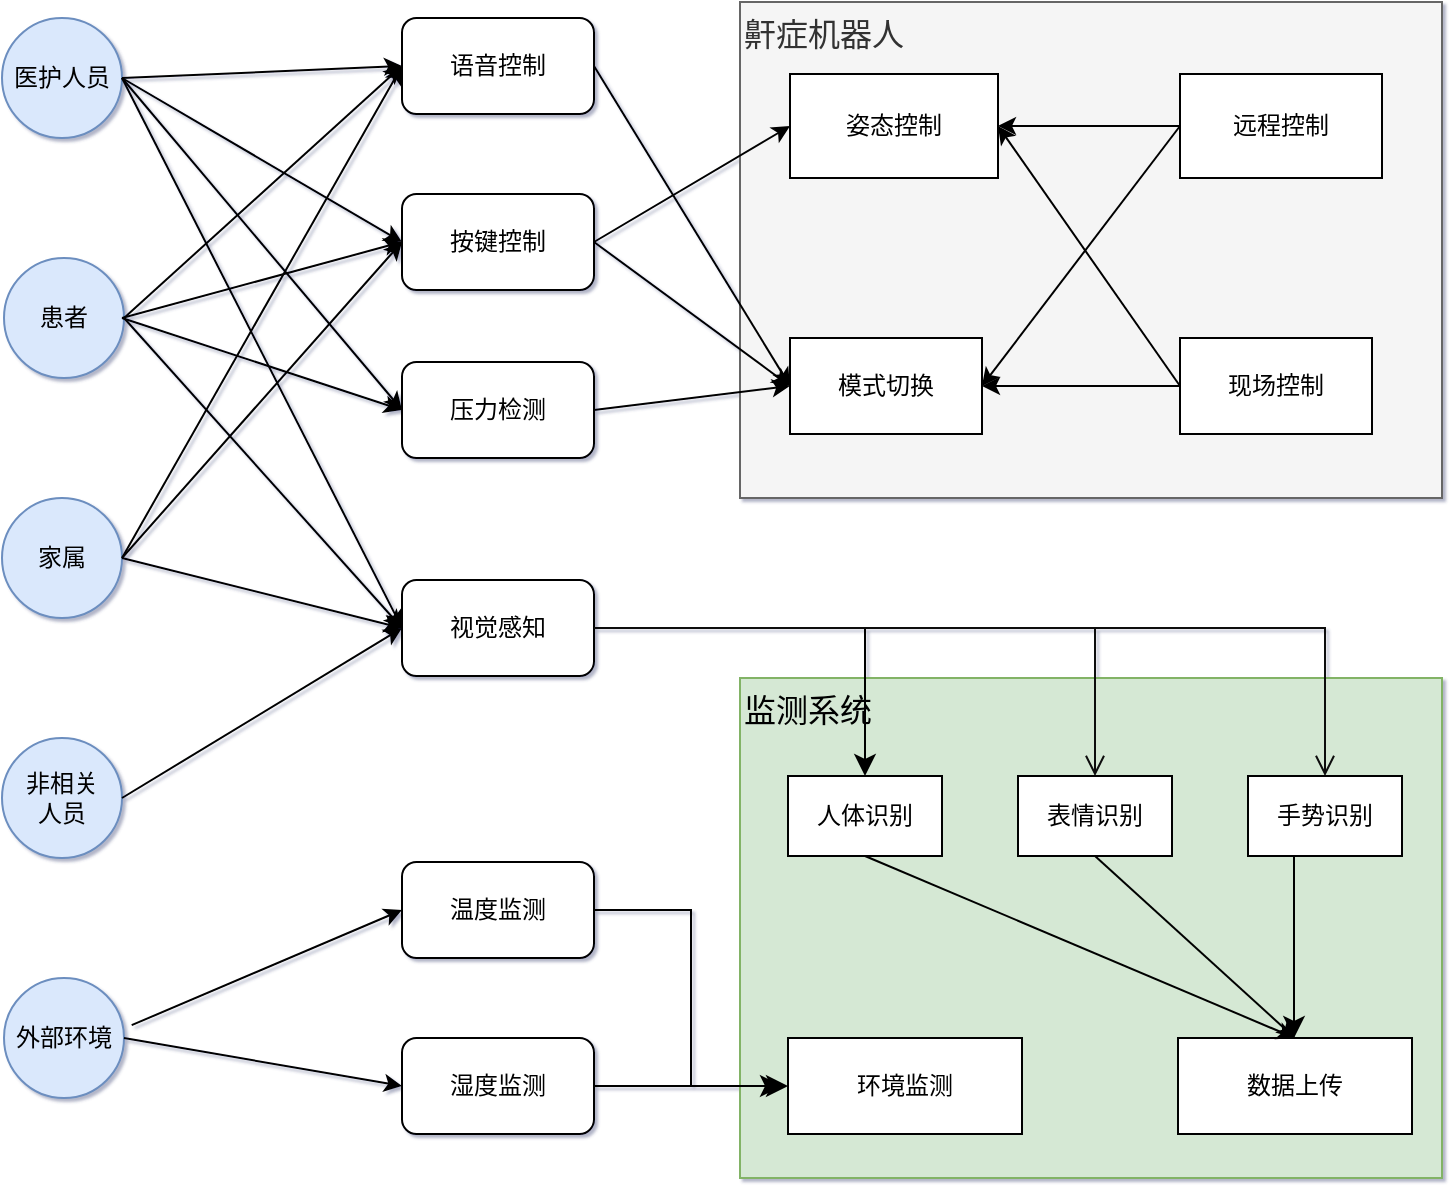 <mxfile version="26.1.1">
  <diagram name="Page-1" id="c7558073-3199-34d8-9f00-42111426c3f3">
    <mxGraphModel dx="1311" dy="642" grid="1" gridSize="10" guides="1" tooltips="1" connect="1" arrows="1" fold="1" page="1" pageScale="1" pageWidth="1169" pageHeight="1654" background="none" math="0" shadow="1">
      <root>
        <mxCell id="0" />
        <mxCell id="1" parent="0" />
        <mxCell id="SXDvE0RAGK1XXc-n6YuC-122" value="&lt;font style=&quot;font-size: 16px;&quot;&gt;监测系统&lt;/font&gt;" style="rounded=0;whiteSpace=wrap;html=1;fillColor=#d5e8d4;strokeColor=#82b366;align=left;verticalAlign=top;" vertex="1" parent="1">
          <mxGeometry x="569" y="480" width="351" height="250" as="geometry" />
        </mxCell>
        <mxCell id="SXDvE0RAGK1XXc-n6YuC-111" value="&lt;font style=&quot;font-size: 16px;&quot;&gt;鼾症机器人&lt;/font&gt;" style="rounded=0;whiteSpace=wrap;html=1;fillColor=#f5f5f5;fontColor=#333333;strokeColor=#666666;align=left;verticalAlign=top;" vertex="1" parent="1">
          <mxGeometry x="569" y="142" width="351" height="248" as="geometry" />
        </mxCell>
        <mxCell id="SXDvE0RAGK1XXc-n6YuC-97" value="医护人员" style="ellipse;whiteSpace=wrap;html=1;aspect=fixed;fillColor=#dae8fc;strokeColor=#6c8ebf;" vertex="1" parent="1">
          <mxGeometry x="200" y="150" width="60" height="60" as="geometry" />
        </mxCell>
        <mxCell id="SXDvE0RAGK1XXc-n6YuC-98" value="家属" style="ellipse;whiteSpace=wrap;html=1;aspect=fixed;fillColor=#dae8fc;strokeColor=#6c8ebf;" vertex="1" parent="1">
          <mxGeometry x="200" y="390" width="60" height="60" as="geometry" />
        </mxCell>
        <mxCell id="SXDvE0RAGK1XXc-n6YuC-99" value="患者" style="ellipse;whiteSpace=wrap;html=1;aspect=fixed;fillColor=#dae8fc;strokeColor=#6c8ebf;" vertex="1" parent="1">
          <mxGeometry x="201" y="270" width="60" height="60" as="geometry" />
        </mxCell>
        <mxCell id="SXDvE0RAGK1XXc-n6YuC-100" value="&lt;div&gt;非相关&lt;/div&gt;&lt;div&gt;人员&lt;/div&gt;" style="ellipse;whiteSpace=wrap;html=1;aspect=fixed;fillColor=#dae8fc;strokeColor=#6c8ebf;" vertex="1" parent="1">
          <mxGeometry x="200" y="510" width="60" height="60" as="geometry" />
        </mxCell>
        <mxCell id="SXDvE0RAGK1XXc-n6YuC-101" value="外部环境" style="ellipse;whiteSpace=wrap;html=1;aspect=fixed;fillColor=#dae8fc;strokeColor=#6c8ebf;" vertex="1" parent="1">
          <mxGeometry x="201" y="630" width="60" height="60" as="geometry" />
        </mxCell>
        <mxCell id="SXDvE0RAGK1XXc-n6YuC-102" value="语音控制" style="rounded=1;whiteSpace=wrap;html=1;" vertex="1" parent="1">
          <mxGeometry x="400" y="150" width="96" height="48" as="geometry" />
        </mxCell>
        <mxCell id="SXDvE0RAGK1XXc-n6YuC-103" value="按键控制" style="rounded=1;whiteSpace=wrap;html=1;" vertex="1" parent="1">
          <mxGeometry x="400" y="238" width="96" height="48" as="geometry" />
        </mxCell>
        <mxCell id="SXDvE0RAGK1XXc-n6YuC-104" value="压力检测" style="rounded=1;whiteSpace=wrap;html=1;" vertex="1" parent="1">
          <mxGeometry x="400" y="322" width="96" height="48" as="geometry" />
        </mxCell>
        <mxCell id="SXDvE0RAGK1XXc-n6YuC-105" value="&lt;div&gt;视觉感知&lt;/div&gt;" style="rounded=1;whiteSpace=wrap;html=1;" vertex="1" parent="1">
          <mxGeometry x="400" y="431" width="96" height="48" as="geometry" />
        </mxCell>
        <mxCell id="SXDvE0RAGK1XXc-n6YuC-106" value="温度监测" style="rounded=1;whiteSpace=wrap;html=1;" vertex="1" parent="1">
          <mxGeometry x="400" y="572" width="96" height="48" as="geometry" />
        </mxCell>
        <mxCell id="SXDvE0RAGK1XXc-n6YuC-107" value="湿度监测" style="rounded=1;whiteSpace=wrap;html=1;" vertex="1" parent="1">
          <mxGeometry x="400" y="660" width="96" height="48" as="geometry" />
        </mxCell>
        <mxCell id="SXDvE0RAGK1XXc-n6YuC-109" value="姿态控制" style="rounded=0;whiteSpace=wrap;html=1;" vertex="1" parent="1">
          <mxGeometry x="594" y="178" width="104" height="52" as="geometry" />
        </mxCell>
        <mxCell id="SXDvE0RAGK1XXc-n6YuC-114" value="远程控制" style="rounded=0;whiteSpace=wrap;html=1;" vertex="1" parent="1">
          <mxGeometry x="789" y="178" width="101" height="52" as="geometry" />
        </mxCell>
        <mxCell id="SXDvE0RAGK1XXc-n6YuC-116" value="现场控制" style="rounded=0;whiteSpace=wrap;html=1;" vertex="1" parent="1">
          <mxGeometry x="789" y="310" width="96" height="48" as="geometry" />
        </mxCell>
        <mxCell id="SXDvE0RAGK1XXc-n6YuC-117" value="模式切换" style="rounded=0;whiteSpace=wrap;html=1;" vertex="1" parent="1">
          <mxGeometry x="594" y="310" width="96" height="48" as="geometry" />
        </mxCell>
        <mxCell id="SXDvE0RAGK1XXc-n6YuC-118" value="人体识别" style="rounded=0;whiteSpace=wrap;html=1;" vertex="1" parent="1">
          <mxGeometry x="593" y="529" width="77" height="40" as="geometry" />
        </mxCell>
        <mxCell id="SXDvE0RAGK1XXc-n6YuC-120" value="&lt;div&gt;环境监测&lt;/div&gt;" style="rounded=0;whiteSpace=wrap;html=1;" vertex="1" parent="1">
          <mxGeometry x="593" y="660" width="117" height="48" as="geometry" />
        </mxCell>
        <mxCell id="SXDvE0RAGK1XXc-n6YuC-121" value="数据上传" style="rounded=0;whiteSpace=wrap;html=1;" vertex="1" parent="1">
          <mxGeometry x="788" y="660" width="117" height="48" as="geometry" />
        </mxCell>
        <mxCell id="SXDvE0RAGK1XXc-n6YuC-124" value="表情识别" style="rounded=0;whiteSpace=wrap;html=1;" vertex="1" parent="1">
          <mxGeometry x="708" y="529" width="77" height="40" as="geometry" />
        </mxCell>
        <mxCell id="SXDvE0RAGK1XXc-n6YuC-125" value="手势识别" style="rounded=0;whiteSpace=wrap;html=1;" vertex="1" parent="1">
          <mxGeometry x="823" y="529" width="77" height="40" as="geometry" />
        </mxCell>
        <mxCell id="SXDvE0RAGK1XXc-n6YuC-129" value="" style="endArrow=classic;html=1;rounded=0;exitX=1;exitY=0.5;exitDx=0;exitDy=0;entryX=0;entryY=0.5;entryDx=0;entryDy=0;" edge="1" parent="1" source="SXDvE0RAGK1XXc-n6YuC-97" target="SXDvE0RAGK1XXc-n6YuC-102">
          <mxGeometry width="50" height="50" relative="1" as="geometry">
            <mxPoint x="600" y="430" as="sourcePoint" />
            <mxPoint x="650" y="380" as="targetPoint" />
          </mxGeometry>
        </mxCell>
        <mxCell id="SXDvE0RAGK1XXc-n6YuC-130" value="" style="endArrow=classic;html=1;rounded=0;exitX=1;exitY=0.5;exitDx=0;exitDy=0;entryX=0;entryY=0.5;entryDx=0;entryDy=0;" edge="1" parent="1" source="SXDvE0RAGK1XXc-n6YuC-97" target="SXDvE0RAGK1XXc-n6YuC-103">
          <mxGeometry width="50" height="50" relative="1" as="geometry">
            <mxPoint x="290" y="200" as="sourcePoint" />
            <mxPoint x="410" y="190" as="targetPoint" />
          </mxGeometry>
        </mxCell>
        <mxCell id="SXDvE0RAGK1XXc-n6YuC-131" value="" style="endArrow=classic;html=1;rounded=0;entryX=0;entryY=0.5;entryDx=0;entryDy=0;" edge="1" parent="1" target="SXDvE0RAGK1XXc-n6YuC-104">
          <mxGeometry width="50" height="50" relative="1" as="geometry">
            <mxPoint x="260" y="180" as="sourcePoint" />
            <mxPoint x="420" y="200" as="targetPoint" />
          </mxGeometry>
        </mxCell>
        <mxCell id="SXDvE0RAGK1XXc-n6YuC-132" value="" style="endArrow=classic;html=1;rounded=0;entryX=0;entryY=0.5;entryDx=0;entryDy=0;" edge="1" parent="1" target="SXDvE0RAGK1XXc-n6YuC-105">
          <mxGeometry width="50" height="50" relative="1" as="geometry">
            <mxPoint x="260" y="180" as="sourcePoint" />
            <mxPoint x="430" y="210" as="targetPoint" />
          </mxGeometry>
        </mxCell>
        <mxCell id="SXDvE0RAGK1XXc-n6YuC-133" value="" style="endArrow=classic;html=1;rounded=0;exitX=1;exitY=0.5;exitDx=0;exitDy=0;entryX=0;entryY=0.5;entryDx=0;entryDy=0;" edge="1" parent="1" source="SXDvE0RAGK1XXc-n6YuC-99" target="SXDvE0RAGK1XXc-n6YuC-102">
          <mxGeometry width="50" height="50" relative="1" as="geometry">
            <mxPoint x="320" y="230" as="sourcePoint" />
            <mxPoint x="440" y="220" as="targetPoint" />
          </mxGeometry>
        </mxCell>
        <mxCell id="SXDvE0RAGK1XXc-n6YuC-134" value="" style="endArrow=classic;html=1;rounded=0;entryX=0;entryY=0.5;entryDx=0;entryDy=0;" edge="1" parent="1" target="SXDvE0RAGK1XXc-n6YuC-103">
          <mxGeometry width="50" height="50" relative="1" as="geometry">
            <mxPoint x="260" y="300" as="sourcePoint" />
            <mxPoint x="450" y="230" as="targetPoint" />
          </mxGeometry>
        </mxCell>
        <mxCell id="SXDvE0RAGK1XXc-n6YuC-135" value="" style="endArrow=classic;html=1;rounded=0;entryX=0;entryY=0.5;entryDx=0;entryDy=0;" edge="1" parent="1" target="SXDvE0RAGK1XXc-n6YuC-104">
          <mxGeometry width="50" height="50" relative="1" as="geometry">
            <mxPoint x="260" y="300" as="sourcePoint" />
            <mxPoint x="460" y="240" as="targetPoint" />
          </mxGeometry>
        </mxCell>
        <mxCell id="SXDvE0RAGK1XXc-n6YuC-136" value="" style="endArrow=classic;html=1;rounded=0;exitX=1;exitY=0.5;exitDx=0;exitDy=0;entryX=0;entryY=0.5;entryDx=0;entryDy=0;" edge="1" parent="1" source="SXDvE0RAGK1XXc-n6YuC-99" target="SXDvE0RAGK1XXc-n6YuC-105">
          <mxGeometry width="50" height="50" relative="1" as="geometry">
            <mxPoint x="350" y="260" as="sourcePoint" />
            <mxPoint x="400" y="470" as="targetPoint" />
          </mxGeometry>
        </mxCell>
        <mxCell id="SXDvE0RAGK1XXc-n6YuC-137" value="" style="endArrow=classic;html=1;rounded=0;exitX=1;exitY=0.5;exitDx=0;exitDy=0;entryX=0;entryY=0.5;entryDx=0;entryDy=0;" edge="1" parent="1" source="SXDvE0RAGK1XXc-n6YuC-98" target="SXDvE0RAGK1XXc-n6YuC-102">
          <mxGeometry width="50" height="50" relative="1" as="geometry">
            <mxPoint x="360" y="270" as="sourcePoint" />
            <mxPoint x="480" y="260" as="targetPoint" />
          </mxGeometry>
        </mxCell>
        <mxCell id="SXDvE0RAGK1XXc-n6YuC-138" value="" style="endArrow=classic;html=1;rounded=0;entryX=0;entryY=0.5;entryDx=0;entryDy=0;exitX=1;exitY=0.5;exitDx=0;exitDy=0;" edge="1" parent="1" source="SXDvE0RAGK1XXc-n6YuC-98" target="SXDvE0RAGK1XXc-n6YuC-103">
          <mxGeometry width="50" height="50" relative="1" as="geometry">
            <mxPoint x="280" y="430" as="sourcePoint" />
            <mxPoint x="490" y="270" as="targetPoint" />
          </mxGeometry>
        </mxCell>
        <mxCell id="SXDvE0RAGK1XXc-n6YuC-139" value="" style="endArrow=classic;html=1;rounded=0;exitX=1;exitY=0.5;exitDx=0;exitDy=0;entryX=0;entryY=0.5;entryDx=0;entryDy=0;" edge="1" parent="1" source="SXDvE0RAGK1XXc-n6YuC-98" target="SXDvE0RAGK1XXc-n6YuC-105">
          <mxGeometry width="50" height="50" relative="1" as="geometry">
            <mxPoint x="380" y="290" as="sourcePoint" />
            <mxPoint x="400" y="470" as="targetPoint" />
          </mxGeometry>
        </mxCell>
        <mxCell id="SXDvE0RAGK1XXc-n6YuC-140" value="" style="endArrow=classic;html=1;rounded=0;exitX=1;exitY=0.5;exitDx=0;exitDy=0;entryX=0;entryY=0.5;entryDx=0;entryDy=0;" edge="1" parent="1" source="SXDvE0RAGK1XXc-n6YuC-100" target="SXDvE0RAGK1XXc-n6YuC-105">
          <mxGeometry width="50" height="50" relative="1" as="geometry">
            <mxPoint x="390" y="300" as="sourcePoint" />
            <mxPoint x="400" y="460" as="targetPoint" />
          </mxGeometry>
        </mxCell>
        <mxCell id="SXDvE0RAGK1XXc-n6YuC-141" value="" style="endArrow=classic;html=1;rounded=0;exitX=1.064;exitY=0.393;exitDx=0;exitDy=0;entryX=0;entryY=0.5;entryDx=0;entryDy=0;exitPerimeter=0;" edge="1" parent="1" source="SXDvE0RAGK1XXc-n6YuC-101" target="SXDvE0RAGK1XXc-n6YuC-106">
          <mxGeometry width="50" height="50" relative="1" as="geometry">
            <mxPoint x="400" y="310" as="sourcePoint" />
            <mxPoint x="520" y="300" as="targetPoint" />
          </mxGeometry>
        </mxCell>
        <mxCell id="SXDvE0RAGK1XXc-n6YuC-142" value="" style="endArrow=classic;html=1;rounded=0;entryX=0;entryY=0.5;entryDx=0;entryDy=0;exitX=1;exitY=0.5;exitDx=0;exitDy=0;" edge="1" parent="1" source="SXDvE0RAGK1XXc-n6YuC-101" target="SXDvE0RAGK1XXc-n6YuC-107">
          <mxGeometry width="50" height="50" relative="1" as="geometry">
            <mxPoint x="290" y="670" as="sourcePoint" />
            <mxPoint x="410" y="598" as="targetPoint" />
          </mxGeometry>
        </mxCell>
        <mxCell id="SXDvE0RAGK1XXc-n6YuC-143" value="" style="endArrow=classic;html=1;rounded=0;exitX=1;exitY=0.5;exitDx=0;exitDy=0;entryX=0;entryY=0.5;entryDx=0;entryDy=0;" edge="1" parent="1" source="SXDvE0RAGK1XXc-n6YuC-102" target="SXDvE0RAGK1XXc-n6YuC-117">
          <mxGeometry width="50" height="50" relative="1" as="geometry">
            <mxPoint x="520" y="193" as="sourcePoint" />
            <mxPoint x="634" y="120" as="targetPoint" />
          </mxGeometry>
        </mxCell>
        <mxCell id="SXDvE0RAGK1XXc-n6YuC-144" value="" style="endArrow=classic;html=1;rounded=0;entryX=0;entryY=0.5;entryDx=0;entryDy=0;exitX=1;exitY=0.5;exitDx=0;exitDy=0;" edge="1" parent="1" source="SXDvE0RAGK1XXc-n6YuC-103" target="SXDvE0RAGK1XXc-n6YuC-109">
          <mxGeometry width="50" height="50" relative="1" as="geometry">
            <mxPoint x="520" y="180" as="sourcePoint" />
            <mxPoint x="620" y="338" as="targetPoint" />
          </mxGeometry>
        </mxCell>
        <mxCell id="SXDvE0RAGK1XXc-n6YuC-145" value="" style="endArrow=classic;html=1;rounded=0;entryX=0;entryY=0.5;entryDx=0;entryDy=0;exitX=1;exitY=0.5;exitDx=0;exitDy=0;" edge="1" parent="1" source="SXDvE0RAGK1XXc-n6YuC-103" target="SXDvE0RAGK1XXc-n6YuC-117">
          <mxGeometry width="50" height="50" relative="1" as="geometry">
            <mxPoint x="530" y="278" as="sourcePoint" />
            <mxPoint x="620" y="218" as="targetPoint" />
          </mxGeometry>
        </mxCell>
        <mxCell id="SXDvE0RAGK1XXc-n6YuC-146" value="" style="endArrow=classic;html=1;rounded=0;exitX=1;exitY=0.5;exitDx=0;exitDy=0;entryX=0;entryY=0.5;entryDx=0;entryDy=0;" edge="1" parent="1" source="SXDvE0RAGK1XXc-n6YuC-104" target="SXDvE0RAGK1XXc-n6YuC-117">
          <mxGeometry width="50" height="50" relative="1" as="geometry">
            <mxPoint x="540" y="288" as="sourcePoint" />
            <mxPoint x="630" y="228" as="targetPoint" />
          </mxGeometry>
        </mxCell>
        <mxCell id="SXDvE0RAGK1XXc-n6YuC-147" value="" style="endArrow=classic;html=1;rounded=0;entryX=1;entryY=0.5;entryDx=0;entryDy=0;exitX=0;exitY=0.5;exitDx=0;exitDy=0;" edge="1" parent="1" source="SXDvE0RAGK1XXc-n6YuC-114" target="SXDvE0RAGK1XXc-n6YuC-109">
          <mxGeometry width="50" height="50" relative="1" as="geometry">
            <mxPoint x="550" y="298" as="sourcePoint" />
            <mxPoint x="640" y="238" as="targetPoint" />
          </mxGeometry>
        </mxCell>
        <mxCell id="SXDvE0RAGK1XXc-n6YuC-148" value="" style="endArrow=classic;html=1;rounded=0;entryX=1;entryY=0.5;entryDx=0;entryDy=0;exitX=0;exitY=0.5;exitDx=0;exitDy=0;" edge="1" parent="1" source="SXDvE0RAGK1XXc-n6YuC-114" target="SXDvE0RAGK1XXc-n6YuC-117">
          <mxGeometry width="50" height="50" relative="1" as="geometry">
            <mxPoint x="810" y="210" as="sourcePoint" />
            <mxPoint x="740" y="218" as="targetPoint" />
          </mxGeometry>
        </mxCell>
        <mxCell id="SXDvE0RAGK1XXc-n6YuC-149" value="" style="endArrow=classic;html=1;rounded=0;entryX=1;entryY=0.5;entryDx=0;entryDy=0;exitX=0;exitY=0.5;exitDx=0;exitDy=0;" edge="1" parent="1" source="SXDvE0RAGK1XXc-n6YuC-116" target="SXDvE0RAGK1XXc-n6YuC-109">
          <mxGeometry width="50" height="50" relative="1" as="geometry">
            <mxPoint x="815" y="218" as="sourcePoint" />
            <mxPoint x="740" y="338" as="targetPoint" />
          </mxGeometry>
        </mxCell>
        <mxCell id="SXDvE0RAGK1XXc-n6YuC-150" value="" style="endArrow=classic;html=1;rounded=0;entryX=1;entryY=0.5;entryDx=0;entryDy=0;exitX=0;exitY=0.5;exitDx=0;exitDy=0;" edge="1" parent="1" source="SXDvE0RAGK1XXc-n6YuC-116" target="SXDvE0RAGK1XXc-n6YuC-117">
          <mxGeometry width="50" height="50" relative="1" as="geometry">
            <mxPoint x="815" y="218" as="sourcePoint" />
            <mxPoint x="740" y="218" as="targetPoint" />
          </mxGeometry>
        </mxCell>
        <mxCell id="SXDvE0RAGK1XXc-n6YuC-152" value="" style="edgeStyle=elbowEdgeStyle;elbow=horizontal;endArrow=classic;html=1;curved=0;rounded=0;endSize=8;startSize=8;" edge="1" parent="1" source="SXDvE0RAGK1XXc-n6YuC-106" target="SXDvE0RAGK1XXc-n6YuC-120">
          <mxGeometry width="50" height="50" relative="1" as="geometry">
            <mxPoint x="600" y="430" as="sourcePoint" />
            <mxPoint x="650" y="380" as="targetPoint" />
          </mxGeometry>
        </mxCell>
        <mxCell id="SXDvE0RAGK1XXc-n6YuC-153" value="" style="edgeStyle=segmentEdgeStyle;endArrow=classic;html=1;curved=0;rounded=0;endSize=8;startSize=8;exitX=1;exitY=0.5;exitDx=0;exitDy=0;entryX=0.5;entryY=0;entryDx=0;entryDy=0;" edge="1" parent="1" source="SXDvE0RAGK1XXc-n6YuC-105" target="SXDvE0RAGK1XXc-n6YuC-118">
          <mxGeometry width="50" height="50" relative="1" as="geometry">
            <mxPoint x="600" y="430" as="sourcePoint" />
            <mxPoint x="650" y="380" as="targetPoint" />
          </mxGeometry>
        </mxCell>
        <mxCell id="SXDvE0RAGK1XXc-n6YuC-155" value="" style="edgeStyle=orthogonalEdgeStyle;html=1;verticalAlign=bottom;endArrow=open;endSize=8;strokeColor=#0A0A0A;rounded=0;entryX=0.5;entryY=0;entryDx=0;entryDy=0;exitX=1;exitY=0.5;exitDx=0;exitDy=0;" edge="1" source="SXDvE0RAGK1XXc-n6YuC-105" parent="1" target="SXDvE0RAGK1XXc-n6YuC-124">
          <mxGeometry relative="1" as="geometry">
            <mxPoint x="700" y="450" as="targetPoint" />
            <mxPoint x="635" y="370" as="sourcePoint" />
          </mxGeometry>
        </mxCell>
        <mxCell id="SXDvE0RAGK1XXc-n6YuC-156" value="" style="edgeStyle=orthogonalEdgeStyle;html=1;verticalAlign=bottom;endArrow=open;endSize=8;strokeColor=#0A0A0A;rounded=0;entryX=0.5;entryY=0;entryDx=0;entryDy=0;exitX=1;exitY=0.5;exitDx=0;exitDy=0;" edge="1" parent="1" source="SXDvE0RAGK1XXc-n6YuC-105" target="SXDvE0RAGK1XXc-n6YuC-125">
          <mxGeometry relative="1" as="geometry">
            <mxPoint x="775" y="530" as="targetPoint" />
            <mxPoint x="530" y="460" as="sourcePoint" />
          </mxGeometry>
        </mxCell>
        <mxCell id="SXDvE0RAGK1XXc-n6YuC-159" value="" style="edgeStyle=elbowEdgeStyle;elbow=horizontal;endArrow=classic;html=1;curved=0;rounded=0;endSize=8;startSize=8;" edge="1" parent="1" source="SXDvE0RAGK1XXc-n6YuC-125">
          <mxGeometry width="50" height="50" relative="1" as="geometry">
            <mxPoint x="845.908" y="560" as="sourcePoint" />
            <mxPoint x="846" y="660" as="targetPoint" />
          </mxGeometry>
        </mxCell>
        <mxCell id="SXDvE0RAGK1XXc-n6YuC-160" value="" style="edgeStyle=elbowEdgeStyle;elbow=horizontal;endArrow=classic;html=1;curved=0;rounded=0;endSize=8;startSize=8;exitX=1;exitY=0.5;exitDx=0;exitDy=0;" edge="1" parent="1" source="SXDvE0RAGK1XXc-n6YuC-107">
          <mxGeometry width="50" height="50" relative="1" as="geometry">
            <mxPoint x="506" y="606" as="sourcePoint" />
            <mxPoint x="590" y="684" as="targetPoint" />
          </mxGeometry>
        </mxCell>
        <mxCell id="SXDvE0RAGK1XXc-n6YuC-161" value="" style="endArrow=classic;html=1;rounded=0;exitX=0.5;exitY=1;exitDx=0;exitDy=0;entryX=0.5;entryY=0;entryDx=0;entryDy=0;" edge="1" parent="1" source="SXDvE0RAGK1XXc-n6YuC-118" target="SXDvE0RAGK1XXc-n6YuC-121">
          <mxGeometry width="50" height="50" relative="1" as="geometry">
            <mxPoint x="510" y="390" as="sourcePoint" />
            <mxPoint x="410" y="356" as="targetPoint" />
          </mxGeometry>
        </mxCell>
        <mxCell id="SXDvE0RAGK1XXc-n6YuC-162" value="" style="endArrow=classic;html=1;rounded=0;exitX=0.5;exitY=1;exitDx=0;exitDy=0;entryX=0.5;entryY=0;entryDx=0;entryDy=0;" edge="1" parent="1" source="SXDvE0RAGK1XXc-n6YuC-124" target="SXDvE0RAGK1XXc-n6YuC-121">
          <mxGeometry width="50" height="50" relative="1" as="geometry">
            <mxPoint x="641" y="579" as="sourcePoint" />
            <mxPoint x="857" y="670" as="targetPoint" />
          </mxGeometry>
        </mxCell>
      </root>
    </mxGraphModel>
  </diagram>
</mxfile>
